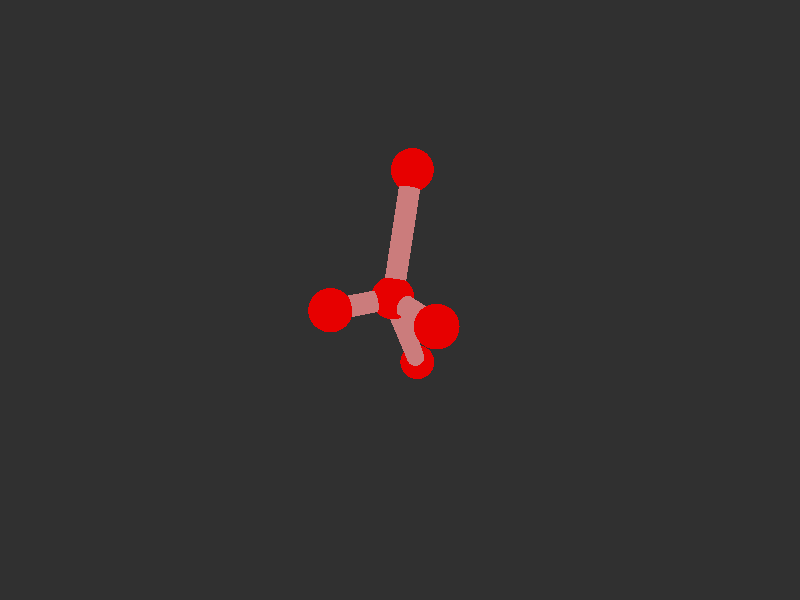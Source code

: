 #version 3.7; 
    global_settings { assumed_gamma 1.0 }
    

    camera {
    location  <20, 20, 20>
    right     x*image_width/image_height
    look_at   <0, 0, 0>
    angle 58
    }

    background { color rgb<1,1,1>*0.03 }


    light_source { <-20, 30, -25> color red 0.6 green 0.6 blue 0.6 }
    light_source { < 20, 30, -25> color red 0.6 green 0.6 blue 0.6 }
    
    #declare m = 1;
    union {

    union {
    sphere { m*<0.8373394427241836,0.7247890956518994,0.3609585936798751>, 1 }        
    sphere {  m*<1.0806018040033765,0.7877511161368894,3.350414055735037>, 1 }
    sphere {  m*<3.573848993065913,0.7877511161368892,-0.8668681527555797>, 1 }
    sphere {  m*<-2.3121782066325305,5.519135216267379,-1.5012318827798998>, 1}
    sphere { m*<-3.873247603274437,-7.644654021005068,-2.423574603240233>, 1 }    

        pigment { color rgb<0.8,0,0>  }
    finish { ambient 0.1 diffuse 0.7 phong 1 }
    }    
    union {
    cylinder { m*<1.0806018040033765,0.7877511161368894,3.350414055735037>, <0.8373394427241836,0.7247890956518994,0.3609585936798751>, 0.5 }
    cylinder { m*<3.573848993065913,0.7877511161368892,-0.8668681527555797>, <0.8373394427241836,0.7247890956518994,0.3609585936798751>, 0.5}
    cylinder { m*<-2.3121782066325305,5.519135216267379,-1.5012318827798998>, <0.8373394427241836,0.7247890956518994,0.3609585936798751>, 0.5 }
    cylinder {  m*<-3.873247603274437,-7.644654021005068,-2.423574603240233>, <0.8373394427241836,0.7247890956518994,0.3609585936798751>, 0.5}

    pigment { color rgb<0.6,.2,.2>  }
    finish { ambient 0.1 diffuse 0.7 phong 1 }    
    }
    
    // rotate <0, 0, 0>
    }
    #version 3.7; 
    global_settings { assumed_gamma 1.0 }
    

    camera {
    location  <20, 20, 20>
    right     x*image_width/image_height
    look_at   <0, 0, 0>
    angle 58
    }

    background { color rgb<1,1,1>*0.03 }


    light_source { <-20, 30, -25> color red 0.6 green 0.6 blue 0.6 }
    light_source { < 20, 30, -25> color red 0.6 green 0.6 blue 0.6 }
    
    #declare m = 1;
    union {

    union {
    sphere { m*<0.8373394427241836,0.7247890956518994,0.3609585936798751>, 1 }        
    sphere {  m*<1.0806018040033765,0.7877511161368894,3.350414055735037>, 1 }
    sphere {  m*<3.573848993065913,0.7877511161368892,-0.8668681527555797>, 1 }
    sphere {  m*<-2.3121782066325305,5.519135216267379,-1.5012318827798998>, 1}
    sphere { m*<-3.873247603274437,-7.644654021005068,-2.423574603240233>, 1 }    

        pigment { color rgb<0.8,0,0>  }
    finish { ambient 0.1 diffuse 0.7 phong 1 }
    }    
    union {
    cylinder { m*<1.0806018040033765,0.7877511161368894,3.350414055735037>, <0.8373394427241836,0.7247890956518994,0.3609585936798751>, 0.5 }
    cylinder { m*<3.573848993065913,0.7877511161368892,-0.8668681527555797>, <0.8373394427241836,0.7247890956518994,0.3609585936798751>, 0.5}
    cylinder { m*<-2.3121782066325305,5.519135216267379,-1.5012318827798998>, <0.8373394427241836,0.7247890956518994,0.3609585936798751>, 0.5 }
    cylinder {  m*<-3.873247603274437,-7.644654021005068,-2.423574603240233>, <0.8373394427241836,0.7247890956518994,0.3609585936798751>, 0.5}

    pigment { color rgb<0.6,.2,.2>  }
    finish { ambient 0.1 diffuse 0.7 phong 1 }    
    }
    
    // rotate <0, 0, 0>
    }
    